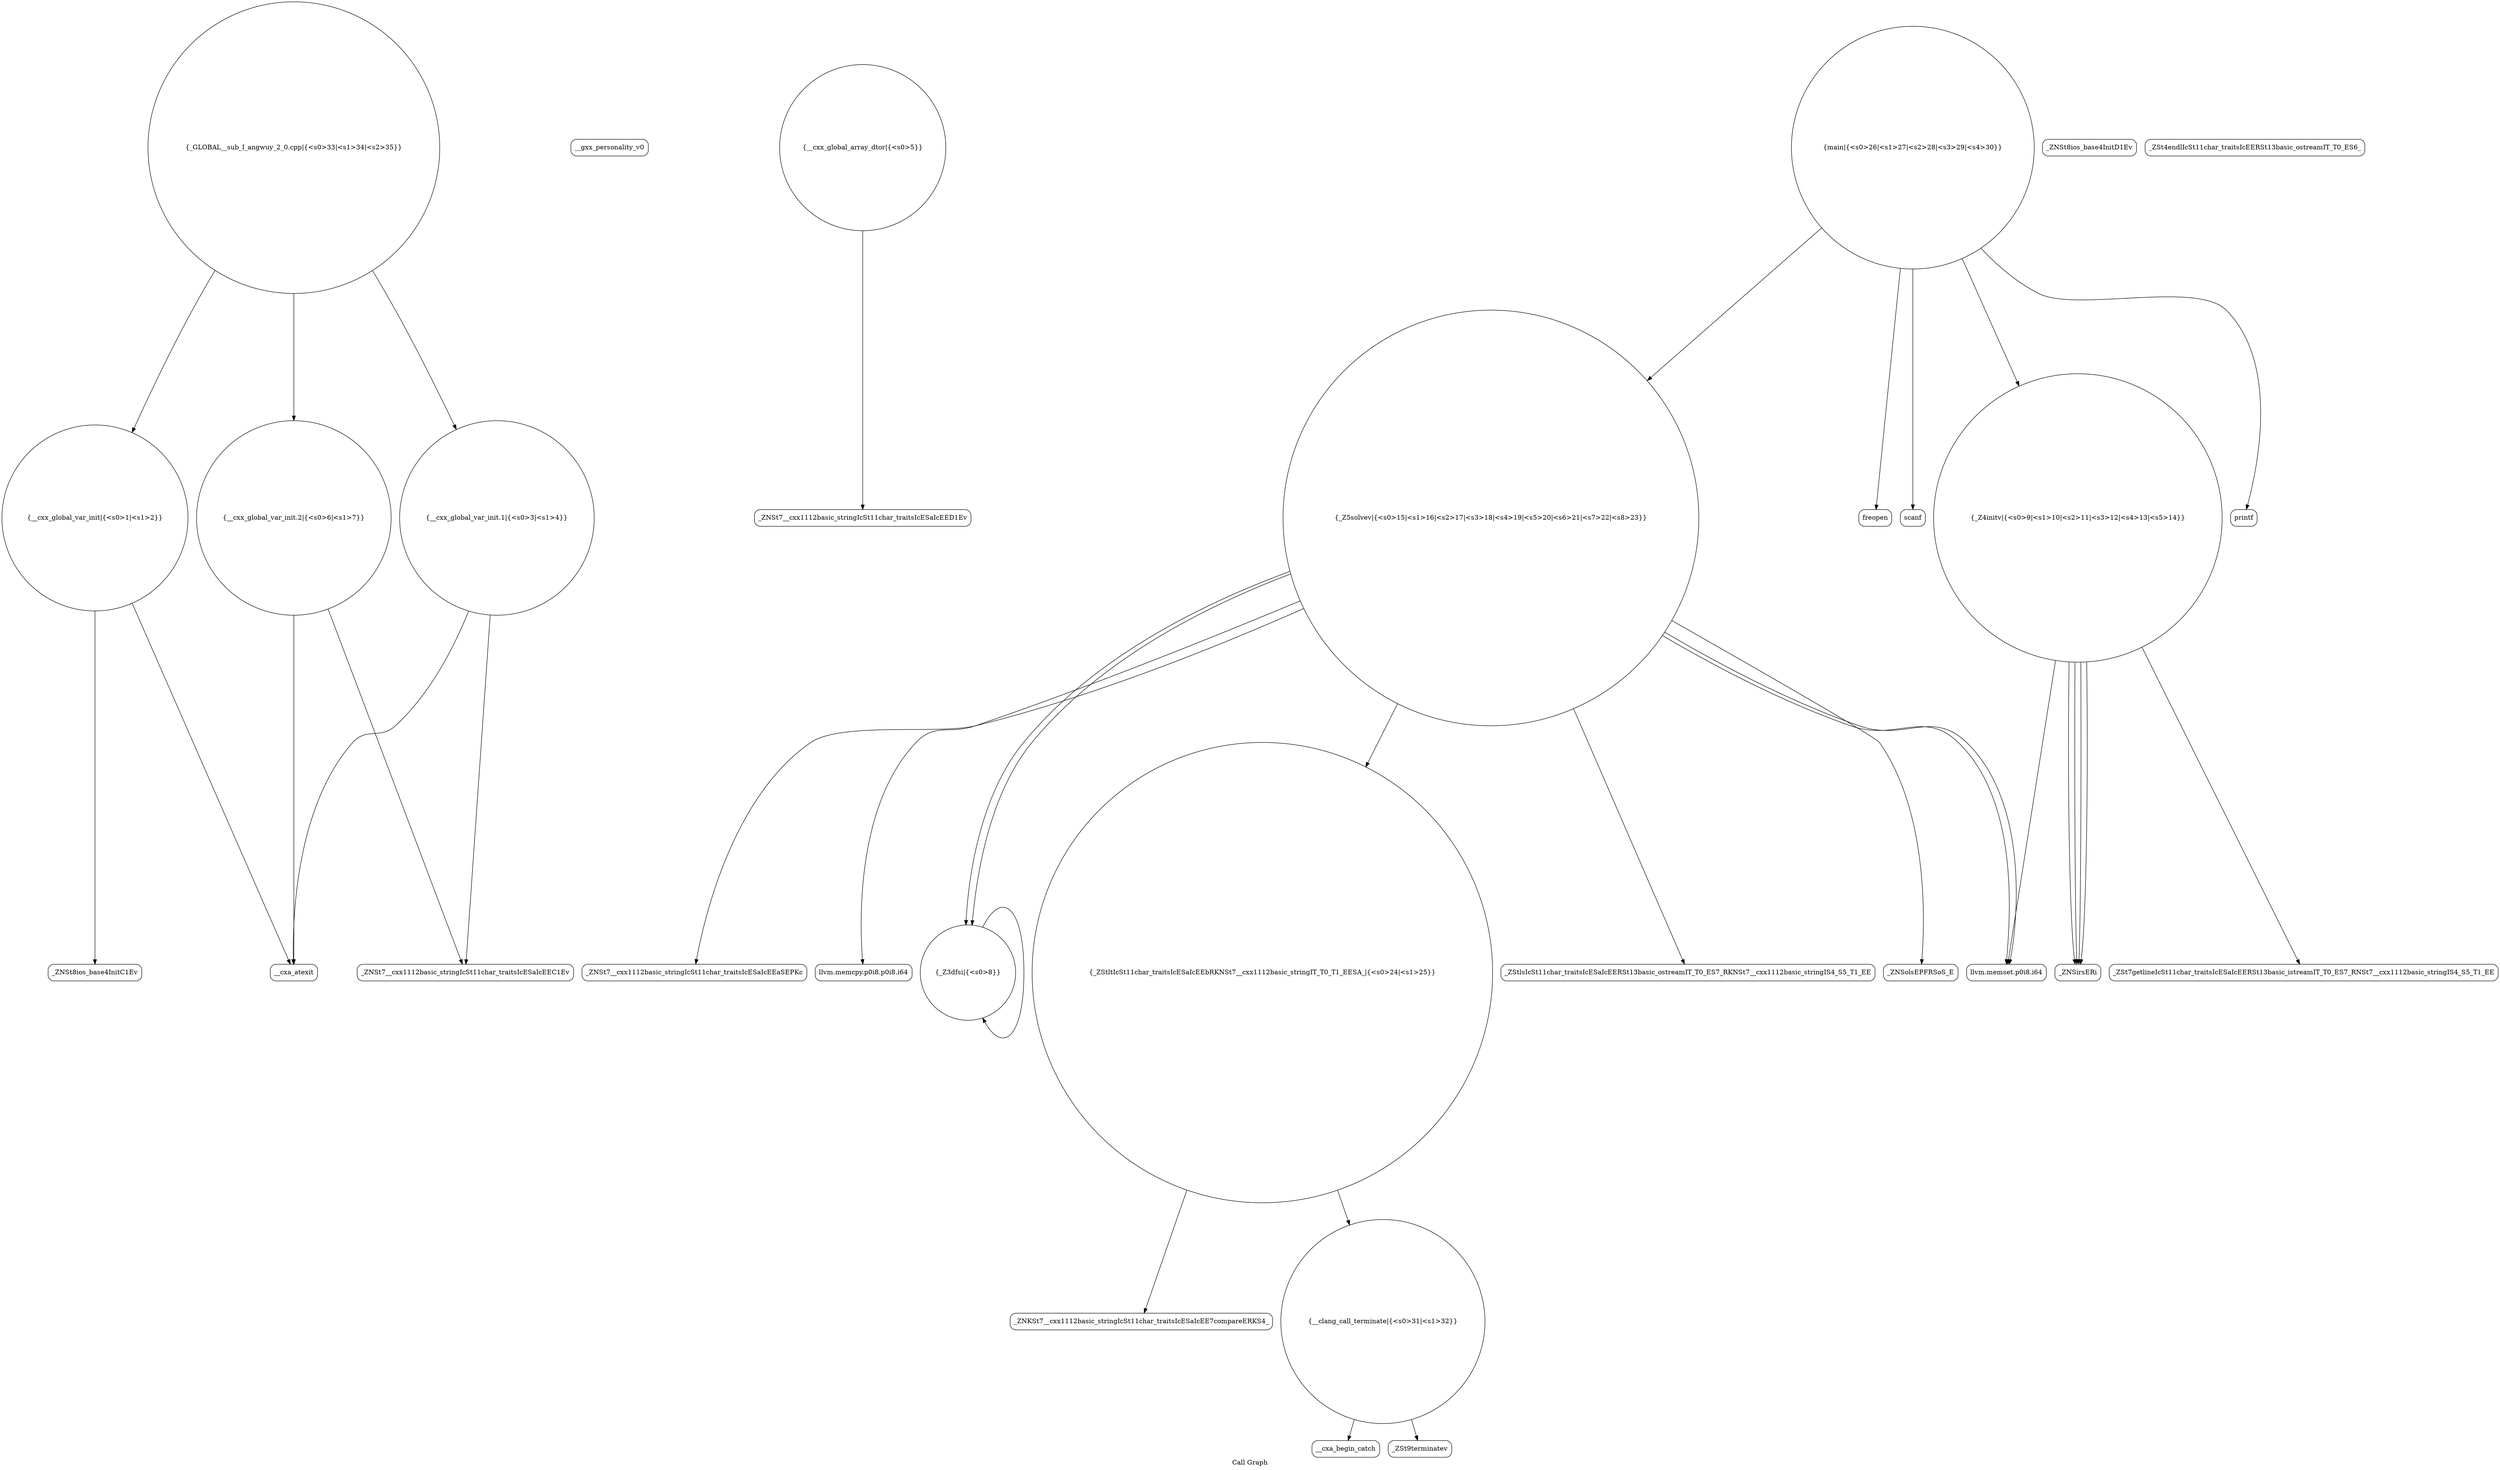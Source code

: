 digraph "Call Graph" {
	label="Call Graph";

	Node0x564910fa3570 [shape=record,shape=circle,label="{__cxx_global_var_init|{<s0>1|<s1>2}}"];
	Node0x564910fa3570:s0 -> Node0x564910fa35f0[color=black];
	Node0x564910fa3570:s1 -> Node0x56491101b620[color=black];
	Node0x56491101c1a0 [shape=record,shape=Mrecord,label="{__gxx_personality_v0}"];
	Node0x56491101b820 [shape=record,shape=Mrecord,label="{_ZNSt7__cxx1112basic_stringIcSt11char_traitsIcESaIcEED1Ev}"];
	Node0x56491101bba0 [shape=record,shape=circle,label="{_Z5solvev|{<s0>15|<s1>16|<s2>17|<s3>18|<s4>19|<s5>20|<s6>21|<s7>22|<s8>23}}"];
	Node0x56491101bba0:s0 -> Node0x56491101bc20[color=black];
	Node0x56491101bba0:s1 -> Node0x56491101bb20[color=black];
	Node0x56491101bba0:s2 -> Node0x56491101bb20[color=black];
	Node0x56491101bba0:s3 -> Node0x56491101bca0[color=black];
	Node0x56491101bba0:s4 -> Node0x56491101b920[color=black];
	Node0x56491101bba0:s5 -> Node0x56491101b920[color=black];
	Node0x56491101bba0:s6 -> Node0x56491101bd20[color=black];
	Node0x56491101bba0:s7 -> Node0x56491101bda0[color=black];
	Node0x56491101bba0:s8 -> Node0x56491101be20[color=black];
	Node0x56491101bf20 [shape=record,shape=circle,label="{main|{<s0>26|<s1>27|<s2>28|<s3>29|<s4>30}}"];
	Node0x56491101bf20:s0 -> Node0x56491101bfa0[color=black];
	Node0x56491101bf20:s1 -> Node0x56491101c020[color=black];
	Node0x56491101bf20:s2 -> Node0x56491101b9a0[color=black];
	Node0x56491101bf20:s3 -> Node0x56491101c0a0[color=black];
	Node0x56491101bf20:s4 -> Node0x56491101bba0[color=black];
	Node0x56491101b5a0 [shape=record,shape=Mrecord,label="{_ZNSt8ios_base4InitD1Ev}"];
	Node0x56491101c2a0 [shape=record,shape=Mrecord,label="{__cxa_begin_catch}"];
	Node0x56491101b920 [shape=record,shape=circle,label="{_Z3dfsi|{<s0>8}}"];
	Node0x56491101b920:s0 -> Node0x56491101b920[color=black];
	Node0x56491101bca0 [shape=record,shape=Mrecord,label="{llvm.memcpy.p0i8.p0i8.i64}"];
	Node0x56491101c020 [shape=record,shape=Mrecord,label="{scanf}"];
	Node0x56491101b6a0 [shape=record,shape=circle,label="{__cxx_global_var_init.1|{<s0>3|<s1>4}}"];
	Node0x56491101b6a0:s0 -> Node0x56491101b720[color=black];
	Node0x56491101b6a0:s1 -> Node0x56491101b620[color=black];
	Node0x56491101c3a0 [shape=record,shape=circle,label="{_GLOBAL__sub_I_angwuy_2_0.cpp|{<s0>33|<s1>34|<s2>35}}"];
	Node0x56491101c3a0:s0 -> Node0x564910fa3570[color=black];
	Node0x56491101c3a0:s1 -> Node0x56491101b6a0[color=black];
	Node0x56491101c3a0:s2 -> Node0x56491101b8a0[color=black];
	Node0x56491101ba20 [shape=record,shape=Mrecord,label="{_ZNSirsERi}"];
	Node0x56491101bda0 [shape=record,shape=Mrecord,label="{_ZStlsIcSt11char_traitsIcESaIcEERSt13basic_ostreamIT_T0_ES7_RKNSt7__cxx1112basic_stringIS4_S5_T1_EE}"];
	Node0x56491101c120 [shape=record,shape=Mrecord,label="{_ZNKSt7__cxx1112basic_stringIcSt11char_traitsIcESaIcEE7compareERKS4_}"];
	Node0x56491101b7a0 [shape=record,shape=circle,label="{__cxx_global_array_dtor|{<s0>5}}"];
	Node0x56491101b7a0:s0 -> Node0x56491101b820[color=black];
	Node0x56491101bb20 [shape=record,shape=Mrecord,label="{llvm.memset.p0i8.i64}"];
	Node0x56491101bea0 [shape=record,shape=Mrecord,label="{_ZSt4endlIcSt11char_traitsIcEERSt13basic_ostreamIT_T0_ES6_}"];
	Node0x564910fa35f0 [shape=record,shape=Mrecord,label="{_ZNSt8ios_base4InitC1Ev}"];
	Node0x56491101c220 [shape=record,shape=circle,label="{__clang_call_terminate|{<s0>31|<s1>32}}"];
	Node0x56491101c220:s0 -> Node0x56491101c2a0[color=black];
	Node0x56491101c220:s1 -> Node0x56491101c320[color=black];
	Node0x56491101b8a0 [shape=record,shape=circle,label="{__cxx_global_var_init.2|{<s0>6|<s1>7}}"];
	Node0x56491101b8a0:s0 -> Node0x56491101b720[color=black];
	Node0x56491101b8a0:s1 -> Node0x56491101b620[color=black];
	Node0x56491101bc20 [shape=record,shape=Mrecord,label="{_ZNSt7__cxx1112basic_stringIcSt11char_traitsIcESaIcEEaSEPKc}"];
	Node0x56491101bfa0 [shape=record,shape=Mrecord,label="{freopen}"];
	Node0x56491101b620 [shape=record,shape=Mrecord,label="{__cxa_atexit}"];
	Node0x56491101c320 [shape=record,shape=Mrecord,label="{_ZSt9terminatev}"];
	Node0x56491101b9a0 [shape=record,shape=circle,label="{_Z4initv|{<s0>9|<s1>10|<s2>11|<s3>12|<s4>13|<s5>14}}"];
	Node0x56491101b9a0:s0 -> Node0x56491101ba20[color=black];
	Node0x56491101b9a0:s1 -> Node0x56491101ba20[color=black];
	Node0x56491101b9a0:s2 -> Node0x56491101baa0[color=black];
	Node0x56491101b9a0:s3 -> Node0x56491101bb20[color=black];
	Node0x56491101b9a0:s4 -> Node0x56491101ba20[color=black];
	Node0x56491101b9a0:s5 -> Node0x56491101ba20[color=black];
	Node0x56491101bd20 [shape=record,shape=circle,label="{_ZStltIcSt11char_traitsIcESaIcEEbRKNSt7__cxx1112basic_stringIT_T0_T1_EESA_|{<s0>24|<s1>25}}"];
	Node0x56491101bd20:s0 -> Node0x56491101c120[color=black];
	Node0x56491101bd20:s1 -> Node0x56491101c220[color=black];
	Node0x56491101c0a0 [shape=record,shape=Mrecord,label="{printf}"];
	Node0x56491101b720 [shape=record,shape=Mrecord,label="{_ZNSt7__cxx1112basic_stringIcSt11char_traitsIcESaIcEEC1Ev}"];
	Node0x56491101baa0 [shape=record,shape=Mrecord,label="{_ZSt7getlineIcSt11char_traitsIcESaIcEERSt13basic_istreamIT_T0_ES7_RNSt7__cxx1112basic_stringIS4_S5_T1_EE}"];
	Node0x56491101be20 [shape=record,shape=Mrecord,label="{_ZNSolsEPFRSoS_E}"];
}
